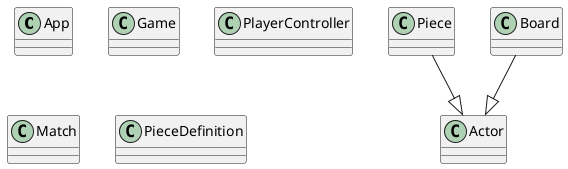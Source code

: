 @startuml

class App
{

}

class Game
{
}

class PlayerController
{
}

class Match
{
}

class Piece
{
}

class PieceDefinition
{
}

class Board
{
}

class Actor
{
}

Piece --|> Actor
Board --|> Actor

@enduml

